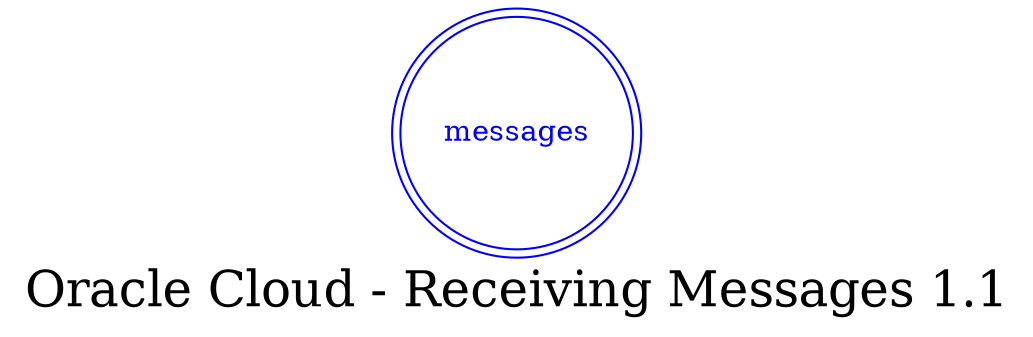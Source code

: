 digraph LexiconGraph {
graph[label="Oracle Cloud - Receiving Messages 1.1", fontsize=24]
splines=true
"messages" [color=blue, fontcolor=blue, shape=doublecircle]
}
